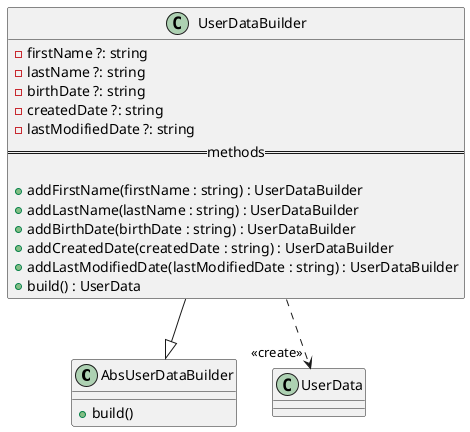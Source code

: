 @startuml UserDataBuilder Diagram

class AbsUserDataBuilder {
    + build()
}
class UserDataBuilder {
  - firstName ?: string
  - lastName ?: string
  - birthDate ?: string
  - createdDate ?: string
  - lastModifiedDate ?: string
  ==methods==

  + addFirstName(firstName : string) : UserDataBuilder
  + addLastName(lastName : string) : UserDataBuilder
  + addBirthDate(birthDate : string) : UserDataBuilder
  + addCreatedDate(createdDate : string) : UserDataBuilder
  + addLastModifiedDate(lastModifiedDate : string) : UserDataBuilder
  + build() : UserData
}

UserDataBuilder ..> "<<create>>" UserData
UserDataBuilder --|> AbsUserDataBuilder
@enduml
